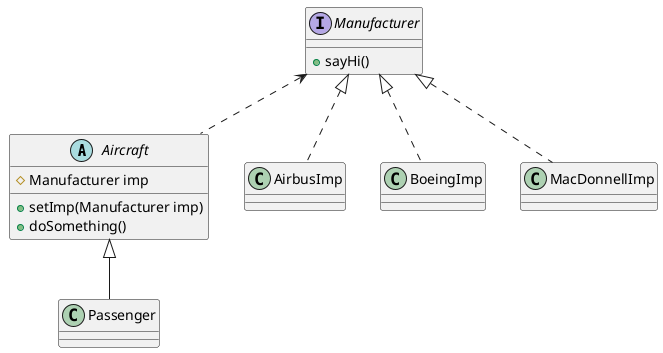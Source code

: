 @startuml
'https://plantuml.com/class-diagram
abstract class Aircraft{
    # Manufacturer imp
    + setImp(Manufacturer imp)
    + doSomething()
}

class Passenger extends Aircraft

interface Manufacturer{
    + sayHi()
}

class AirbusImp implements Manufacturer
class BoeingImp implements Manufacturer
class MacDonnellImp implements Manufacturer

Manufacturer <.. Aircraft

@enduml
